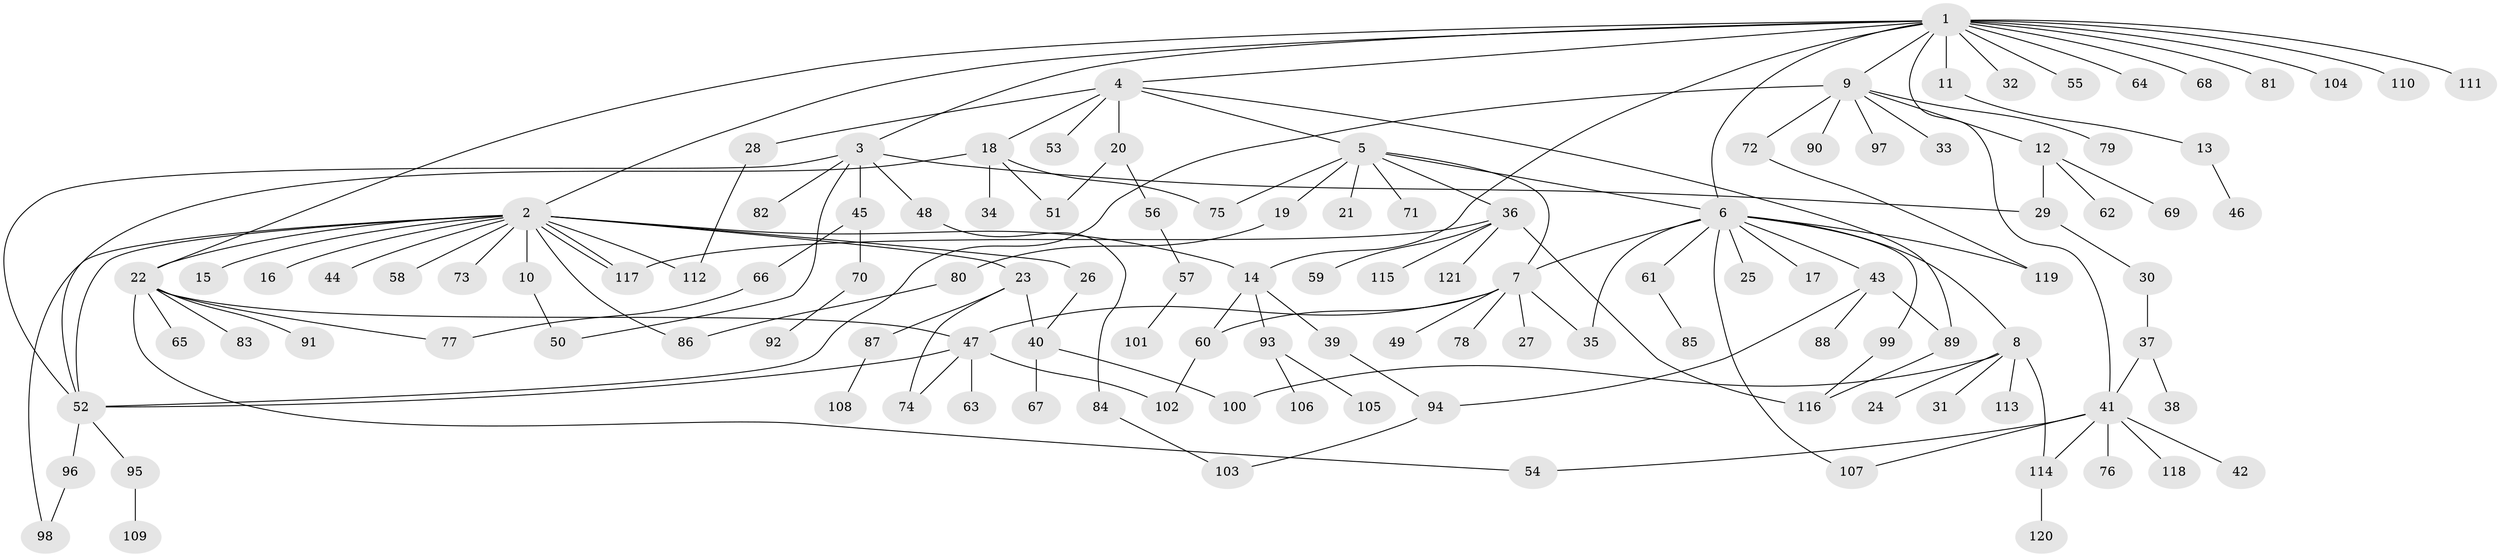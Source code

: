 // Generated by graph-tools (version 1.1) at 2025/49/03/09/25 03:49:58]
// undirected, 121 vertices, 155 edges
graph export_dot {
graph [start="1"]
  node [color=gray90,style=filled];
  1;
  2;
  3;
  4;
  5;
  6;
  7;
  8;
  9;
  10;
  11;
  12;
  13;
  14;
  15;
  16;
  17;
  18;
  19;
  20;
  21;
  22;
  23;
  24;
  25;
  26;
  27;
  28;
  29;
  30;
  31;
  32;
  33;
  34;
  35;
  36;
  37;
  38;
  39;
  40;
  41;
  42;
  43;
  44;
  45;
  46;
  47;
  48;
  49;
  50;
  51;
  52;
  53;
  54;
  55;
  56;
  57;
  58;
  59;
  60;
  61;
  62;
  63;
  64;
  65;
  66;
  67;
  68;
  69;
  70;
  71;
  72;
  73;
  74;
  75;
  76;
  77;
  78;
  79;
  80;
  81;
  82;
  83;
  84;
  85;
  86;
  87;
  88;
  89;
  90;
  91;
  92;
  93;
  94;
  95;
  96;
  97;
  98;
  99;
  100;
  101;
  102;
  103;
  104;
  105;
  106;
  107;
  108;
  109;
  110;
  111;
  112;
  113;
  114;
  115;
  116;
  117;
  118;
  119;
  120;
  121;
  1 -- 2;
  1 -- 3;
  1 -- 4;
  1 -- 6;
  1 -- 9;
  1 -- 11;
  1 -- 14;
  1 -- 22;
  1 -- 32;
  1 -- 41;
  1 -- 55;
  1 -- 64;
  1 -- 68;
  1 -- 81;
  1 -- 104;
  1 -- 110;
  1 -- 111;
  2 -- 10;
  2 -- 14;
  2 -- 15;
  2 -- 16;
  2 -- 22;
  2 -- 23;
  2 -- 26;
  2 -- 44;
  2 -- 52;
  2 -- 58;
  2 -- 73;
  2 -- 86;
  2 -- 98;
  2 -- 112;
  2 -- 117;
  2 -- 117;
  3 -- 29;
  3 -- 45;
  3 -- 48;
  3 -- 50;
  3 -- 52;
  3 -- 82;
  4 -- 5;
  4 -- 18;
  4 -- 20;
  4 -- 28;
  4 -- 53;
  4 -- 89;
  5 -- 6;
  5 -- 7;
  5 -- 19;
  5 -- 21;
  5 -- 36;
  5 -- 71;
  5 -- 75;
  6 -- 7;
  6 -- 8;
  6 -- 17;
  6 -- 25;
  6 -- 35;
  6 -- 43;
  6 -- 61;
  6 -- 99;
  6 -- 107;
  6 -- 119;
  7 -- 27;
  7 -- 35;
  7 -- 47;
  7 -- 49;
  7 -- 60;
  7 -- 78;
  8 -- 24;
  8 -- 31;
  8 -- 100;
  8 -- 113;
  8 -- 114;
  9 -- 12;
  9 -- 33;
  9 -- 52;
  9 -- 72;
  9 -- 79;
  9 -- 90;
  9 -- 97;
  10 -- 50;
  11 -- 13;
  12 -- 29;
  12 -- 62;
  12 -- 69;
  13 -- 46;
  14 -- 39;
  14 -- 60;
  14 -- 93;
  18 -- 34;
  18 -- 51;
  18 -- 52;
  18 -- 75;
  19 -- 80;
  20 -- 51;
  20 -- 56;
  22 -- 47;
  22 -- 54;
  22 -- 65;
  22 -- 77;
  22 -- 83;
  22 -- 91;
  23 -- 40;
  23 -- 74;
  23 -- 87;
  26 -- 40;
  28 -- 112;
  29 -- 30;
  30 -- 37;
  36 -- 59;
  36 -- 115;
  36 -- 116;
  36 -- 117;
  36 -- 121;
  37 -- 38;
  37 -- 41;
  39 -- 94;
  40 -- 67;
  40 -- 100;
  41 -- 42;
  41 -- 54;
  41 -- 76;
  41 -- 107;
  41 -- 114;
  41 -- 118;
  43 -- 88;
  43 -- 89;
  43 -- 94;
  45 -- 66;
  45 -- 70;
  47 -- 52;
  47 -- 63;
  47 -- 74;
  47 -- 102;
  48 -- 84;
  52 -- 95;
  52 -- 96;
  56 -- 57;
  57 -- 101;
  60 -- 102;
  61 -- 85;
  66 -- 77;
  70 -- 92;
  72 -- 119;
  80 -- 86;
  84 -- 103;
  87 -- 108;
  89 -- 116;
  93 -- 105;
  93 -- 106;
  94 -- 103;
  95 -- 109;
  96 -- 98;
  99 -- 116;
  114 -- 120;
}
